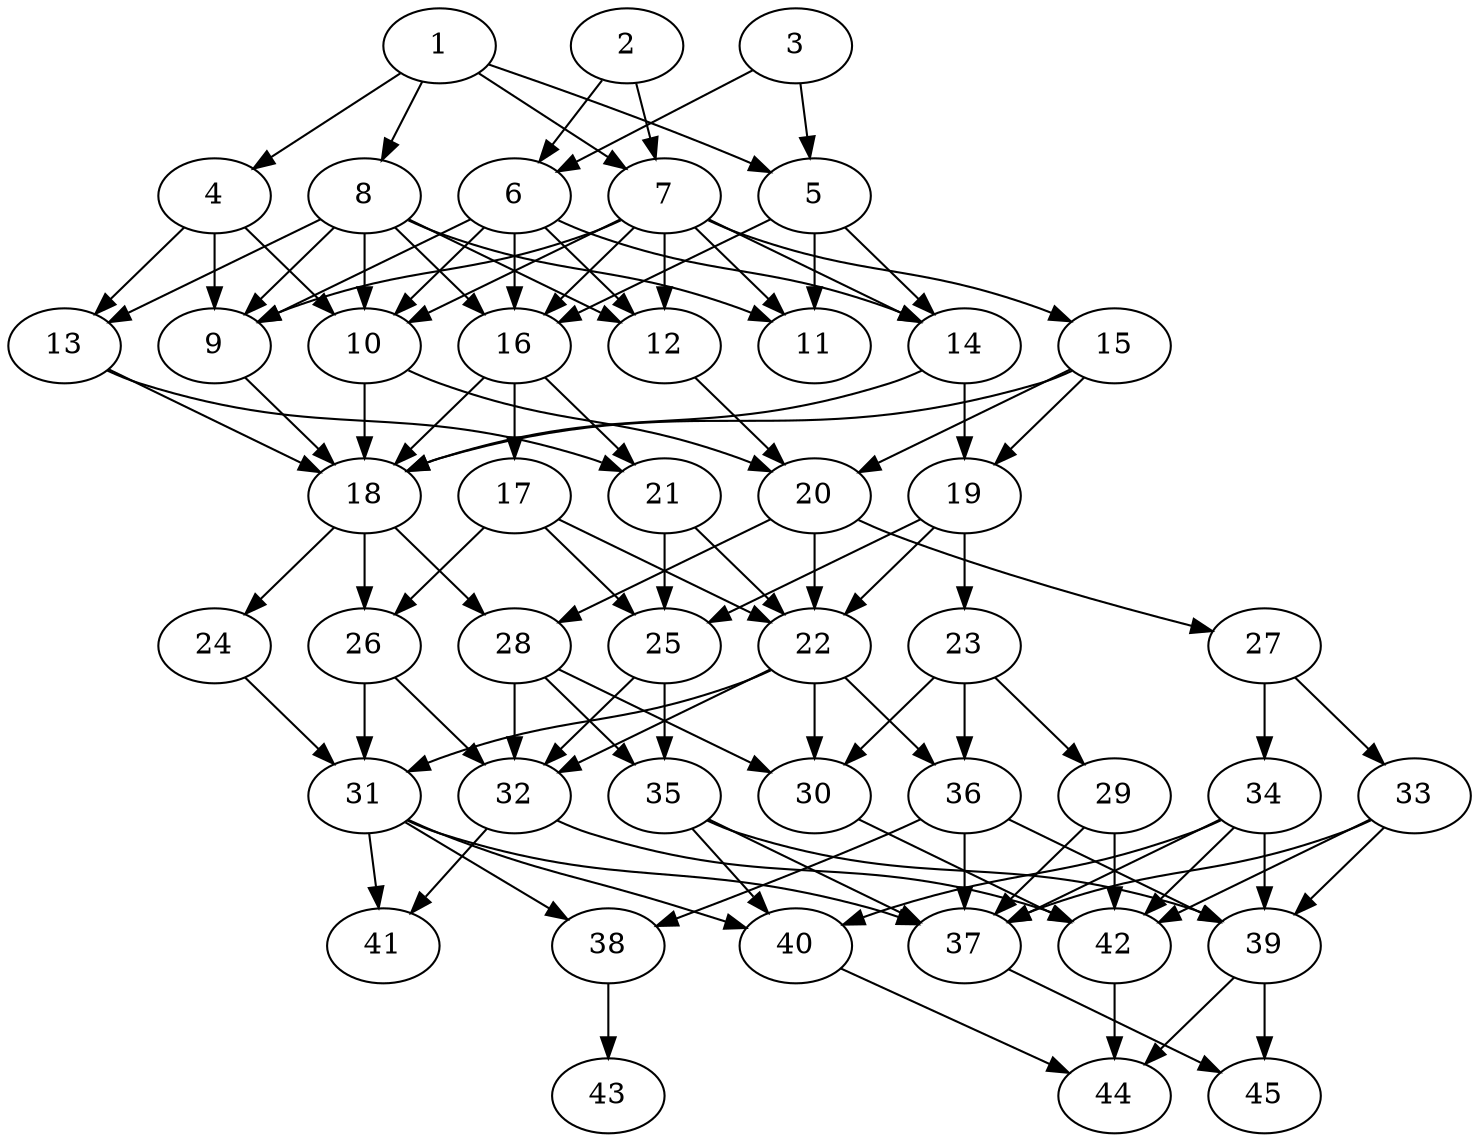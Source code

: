// DAG automatically generated by daggen at Thu Oct  3 14:07:24 2019
// ./daggen --dot -n 45 --ccr 0.5 --fat 0.5 --regular 0.5 --density 0.7 --mindata 5242880 --maxdata 52428800 
digraph G {
  1 [size="91756544", alpha="0.03", expect_size="45878272"] 
  1 -> 4 [size ="45878272"]
  1 -> 5 [size ="45878272"]
  1 -> 7 [size ="45878272"]
  1 -> 8 [size ="45878272"]
  2 [size="96778240", alpha="0.01", expect_size="48389120"] 
  2 -> 6 [size ="48389120"]
  2 -> 7 [size ="48389120"]
  3 [size="51329024", alpha="0.13", expect_size="25664512"] 
  3 -> 5 [size ="25664512"]
  3 -> 6 [size ="25664512"]
  4 [size="88664064", alpha="0.17", expect_size="44332032"] 
  4 -> 9 [size ="44332032"]
  4 -> 10 [size ="44332032"]
  4 -> 13 [size ="44332032"]
  5 [size="16433152", alpha="0.16", expect_size="8216576"] 
  5 -> 11 [size ="8216576"]
  5 -> 14 [size ="8216576"]
  5 -> 16 [size ="8216576"]
  6 [size="87050240", alpha="0.20", expect_size="43525120"] 
  6 -> 9 [size ="43525120"]
  6 -> 10 [size ="43525120"]
  6 -> 12 [size ="43525120"]
  6 -> 14 [size ="43525120"]
  6 -> 16 [size ="43525120"]
  7 [size="32165888", alpha="0.02", expect_size="16082944"] 
  7 -> 9 [size ="16082944"]
  7 -> 10 [size ="16082944"]
  7 -> 11 [size ="16082944"]
  7 -> 12 [size ="16082944"]
  7 -> 14 [size ="16082944"]
  7 -> 15 [size ="16082944"]
  7 -> 16 [size ="16082944"]
  8 [size="57812992", alpha="0.02", expect_size="28906496"] 
  8 -> 9 [size ="28906496"]
  8 -> 10 [size ="28906496"]
  8 -> 11 [size ="28906496"]
  8 -> 12 [size ="28906496"]
  8 -> 13 [size ="28906496"]
  8 -> 16 [size ="28906496"]
  9 [size="104849408", alpha="0.10", expect_size="52424704"] 
  9 -> 18 [size ="52424704"]
  10 [size="86059008", alpha="0.02", expect_size="43029504"] 
  10 -> 18 [size ="43029504"]
  10 -> 20 [size ="43029504"]
  11 [size="23179264", alpha="0.10", expect_size="11589632"] 
  12 [size="39614464", alpha="0.04", expect_size="19807232"] 
  12 -> 20 [size ="19807232"]
  13 [size="45449216", alpha="0.06", expect_size="22724608"] 
  13 -> 18 [size ="22724608"]
  13 -> 21 [size ="22724608"]
  14 [size="13273088", alpha="0.08", expect_size="6636544"] 
  14 -> 18 [size ="6636544"]
  14 -> 19 [size ="6636544"]
  15 [size="94525440", alpha="0.10", expect_size="47262720"] 
  15 -> 18 [size ="47262720"]
  15 -> 19 [size ="47262720"]
  15 -> 20 [size ="47262720"]
  16 [size="73527296", alpha="0.02", expect_size="36763648"] 
  16 -> 17 [size ="36763648"]
  16 -> 18 [size ="36763648"]
  16 -> 21 [size ="36763648"]
  17 [size="73226240", alpha="0.06", expect_size="36613120"] 
  17 -> 22 [size ="36613120"]
  17 -> 25 [size ="36613120"]
  17 -> 26 [size ="36613120"]
  18 [size="80334848", alpha="0.07", expect_size="40167424"] 
  18 -> 24 [size ="40167424"]
  18 -> 26 [size ="40167424"]
  18 -> 28 [size ="40167424"]
  19 [size="87756800", alpha="0.04", expect_size="43878400"] 
  19 -> 22 [size ="43878400"]
  19 -> 23 [size ="43878400"]
  19 -> 25 [size ="43878400"]
  20 [size="39489536", alpha="0.02", expect_size="19744768"] 
  20 -> 22 [size ="19744768"]
  20 -> 27 [size ="19744768"]
  20 -> 28 [size ="19744768"]
  21 [size="49260544", alpha="0.16", expect_size="24630272"] 
  21 -> 22 [size ="24630272"]
  21 -> 25 [size ="24630272"]
  22 [size="98148352", alpha="0.09", expect_size="49074176"] 
  22 -> 30 [size ="49074176"]
  22 -> 31 [size ="49074176"]
  22 -> 32 [size ="49074176"]
  22 -> 36 [size ="49074176"]
  23 [size="24879104", alpha="0.11", expect_size="12439552"] 
  23 -> 29 [size ="12439552"]
  23 -> 30 [size ="12439552"]
  23 -> 36 [size ="12439552"]
  24 [size="52574208", alpha="0.09", expect_size="26287104"] 
  24 -> 31 [size ="26287104"]
  25 [size="88352768", alpha="0.09", expect_size="44176384"] 
  25 -> 32 [size ="44176384"]
  25 -> 35 [size ="44176384"]
  26 [size="40695808", alpha="0.04", expect_size="20347904"] 
  26 -> 31 [size ="20347904"]
  26 -> 32 [size ="20347904"]
  27 [size="50421760", alpha="0.05", expect_size="25210880"] 
  27 -> 33 [size ="25210880"]
  27 -> 34 [size ="25210880"]
  28 [size="79355904", alpha="0.15", expect_size="39677952"] 
  28 -> 30 [size ="39677952"]
  28 -> 32 [size ="39677952"]
  28 -> 35 [size ="39677952"]
  29 [size="16506880", alpha="0.05", expect_size="8253440"] 
  29 -> 37 [size ="8253440"]
  29 -> 42 [size ="8253440"]
  30 [size="36419584", alpha="0.12", expect_size="18209792"] 
  30 -> 42 [size ="18209792"]
  31 [size="44470272", alpha="0.01", expect_size="22235136"] 
  31 -> 37 [size ="22235136"]
  31 -> 38 [size ="22235136"]
  31 -> 40 [size ="22235136"]
  31 -> 41 [size ="22235136"]
  32 [size="27559936", alpha="0.16", expect_size="13779968"] 
  32 -> 41 [size ="13779968"]
  32 -> 42 [size ="13779968"]
  33 [size="71979008", alpha="0.19", expect_size="35989504"] 
  33 -> 37 [size ="35989504"]
  33 -> 39 [size ="35989504"]
  33 -> 42 [size ="35989504"]
  34 [size="29827072", alpha="0.02", expect_size="14913536"] 
  34 -> 37 [size ="14913536"]
  34 -> 39 [size ="14913536"]
  34 -> 40 [size ="14913536"]
  34 -> 42 [size ="14913536"]
  35 [size="73658368", alpha="0.03", expect_size="36829184"] 
  35 -> 37 [size ="36829184"]
  35 -> 39 [size ="36829184"]
  35 -> 40 [size ="36829184"]
  36 [size="20674560", alpha="0.17", expect_size="10337280"] 
  36 -> 37 [size ="10337280"]
  36 -> 38 [size ="10337280"]
  36 -> 39 [size ="10337280"]
  37 [size="41816064", alpha="0.05", expect_size="20908032"] 
  37 -> 45 [size ="20908032"]
  38 [size="64389120", alpha="0.07", expect_size="32194560"] 
  38 -> 43 [size ="32194560"]
  39 [size="41351168", alpha="0.06", expect_size="20675584"] 
  39 -> 44 [size ="20675584"]
  39 -> 45 [size ="20675584"]
  40 [size="67067904", alpha="0.11", expect_size="33533952"] 
  40 -> 44 [size ="33533952"]
  41 [size="28366848", alpha="0.05", expect_size="14183424"] 
  42 [size="32313344", alpha="0.16", expect_size="16156672"] 
  42 -> 44 [size ="16156672"]
  43 [size="13668352", alpha="0.11", expect_size="6834176"] 
  44 [size="101765120", alpha="0.15", expect_size="50882560"] 
  45 [size="16279552", alpha="0.15", expect_size="8139776"] 
}

